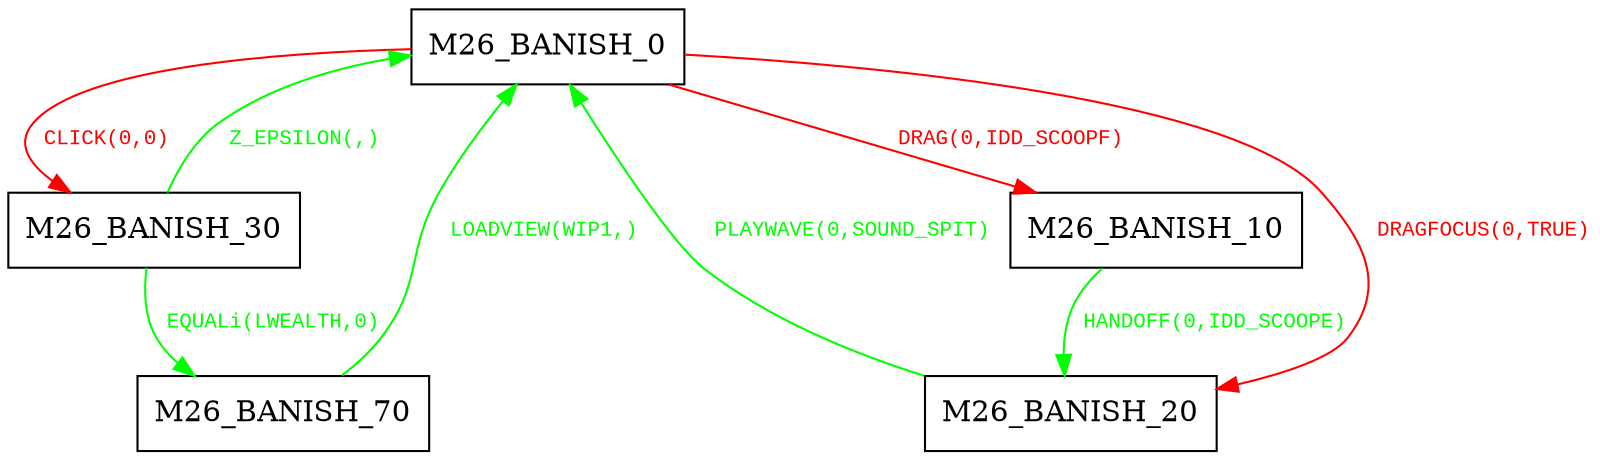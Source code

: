 digraph {
 node [shape=record];
"M26_BANISH_0" -> "M26_BANISH_30"[color=red, fontcolor=red, label=< <font face="Courier New" point-size="10">
CLICK(0,0)<br/>
</font>>];
"M26_BANISH_0" -> "M26_BANISH_10"[color=red, fontcolor=red, label=< <font face="Courier New" point-size="10">
DRAG(0,IDD_SCOOPF)<br/>
</font>>];
"M26_BANISH_0" -> "M26_BANISH_20"[color=red, fontcolor=red, label=< <font face="Courier New" point-size="10">
DRAGFOCUS(0,TRUE)<br/>
</font>>];
"M26_BANISH_10" -> "M26_BANISH_20"[color=green, fontcolor=green, label=< <font face="Courier New" point-size="10">
HANDOFF(0,IDD_SCOOPE)<br/>
</font>>];
"M26_BANISH_20" -> "M26_BANISH_0"[color=green, fontcolor=green, label=< <font face="Courier New" point-size="10">
PLAYWAVE(0,SOUND_SPIT)<br/>
</font>>];
"M26_BANISH_30" -> "M26_BANISH_70"[color=green, fontcolor=green, label=< <font face="Courier New" point-size="10">
EQUALi(LWEALTH,0)<br/>
</font>>];
"M26_BANISH_30" -> "M26_BANISH_0"[color=green, fontcolor=green, label=< <font face="Courier New" point-size="10">
Z_EPSILON(,)<br/>
</font>>];
"M26_BANISH_70" -> "M26_BANISH_0"[color=green, fontcolor=green, label=< <font face="Courier New" point-size="10">
LOADVIEW(WIP1,)<br/>
</font>>];
}
